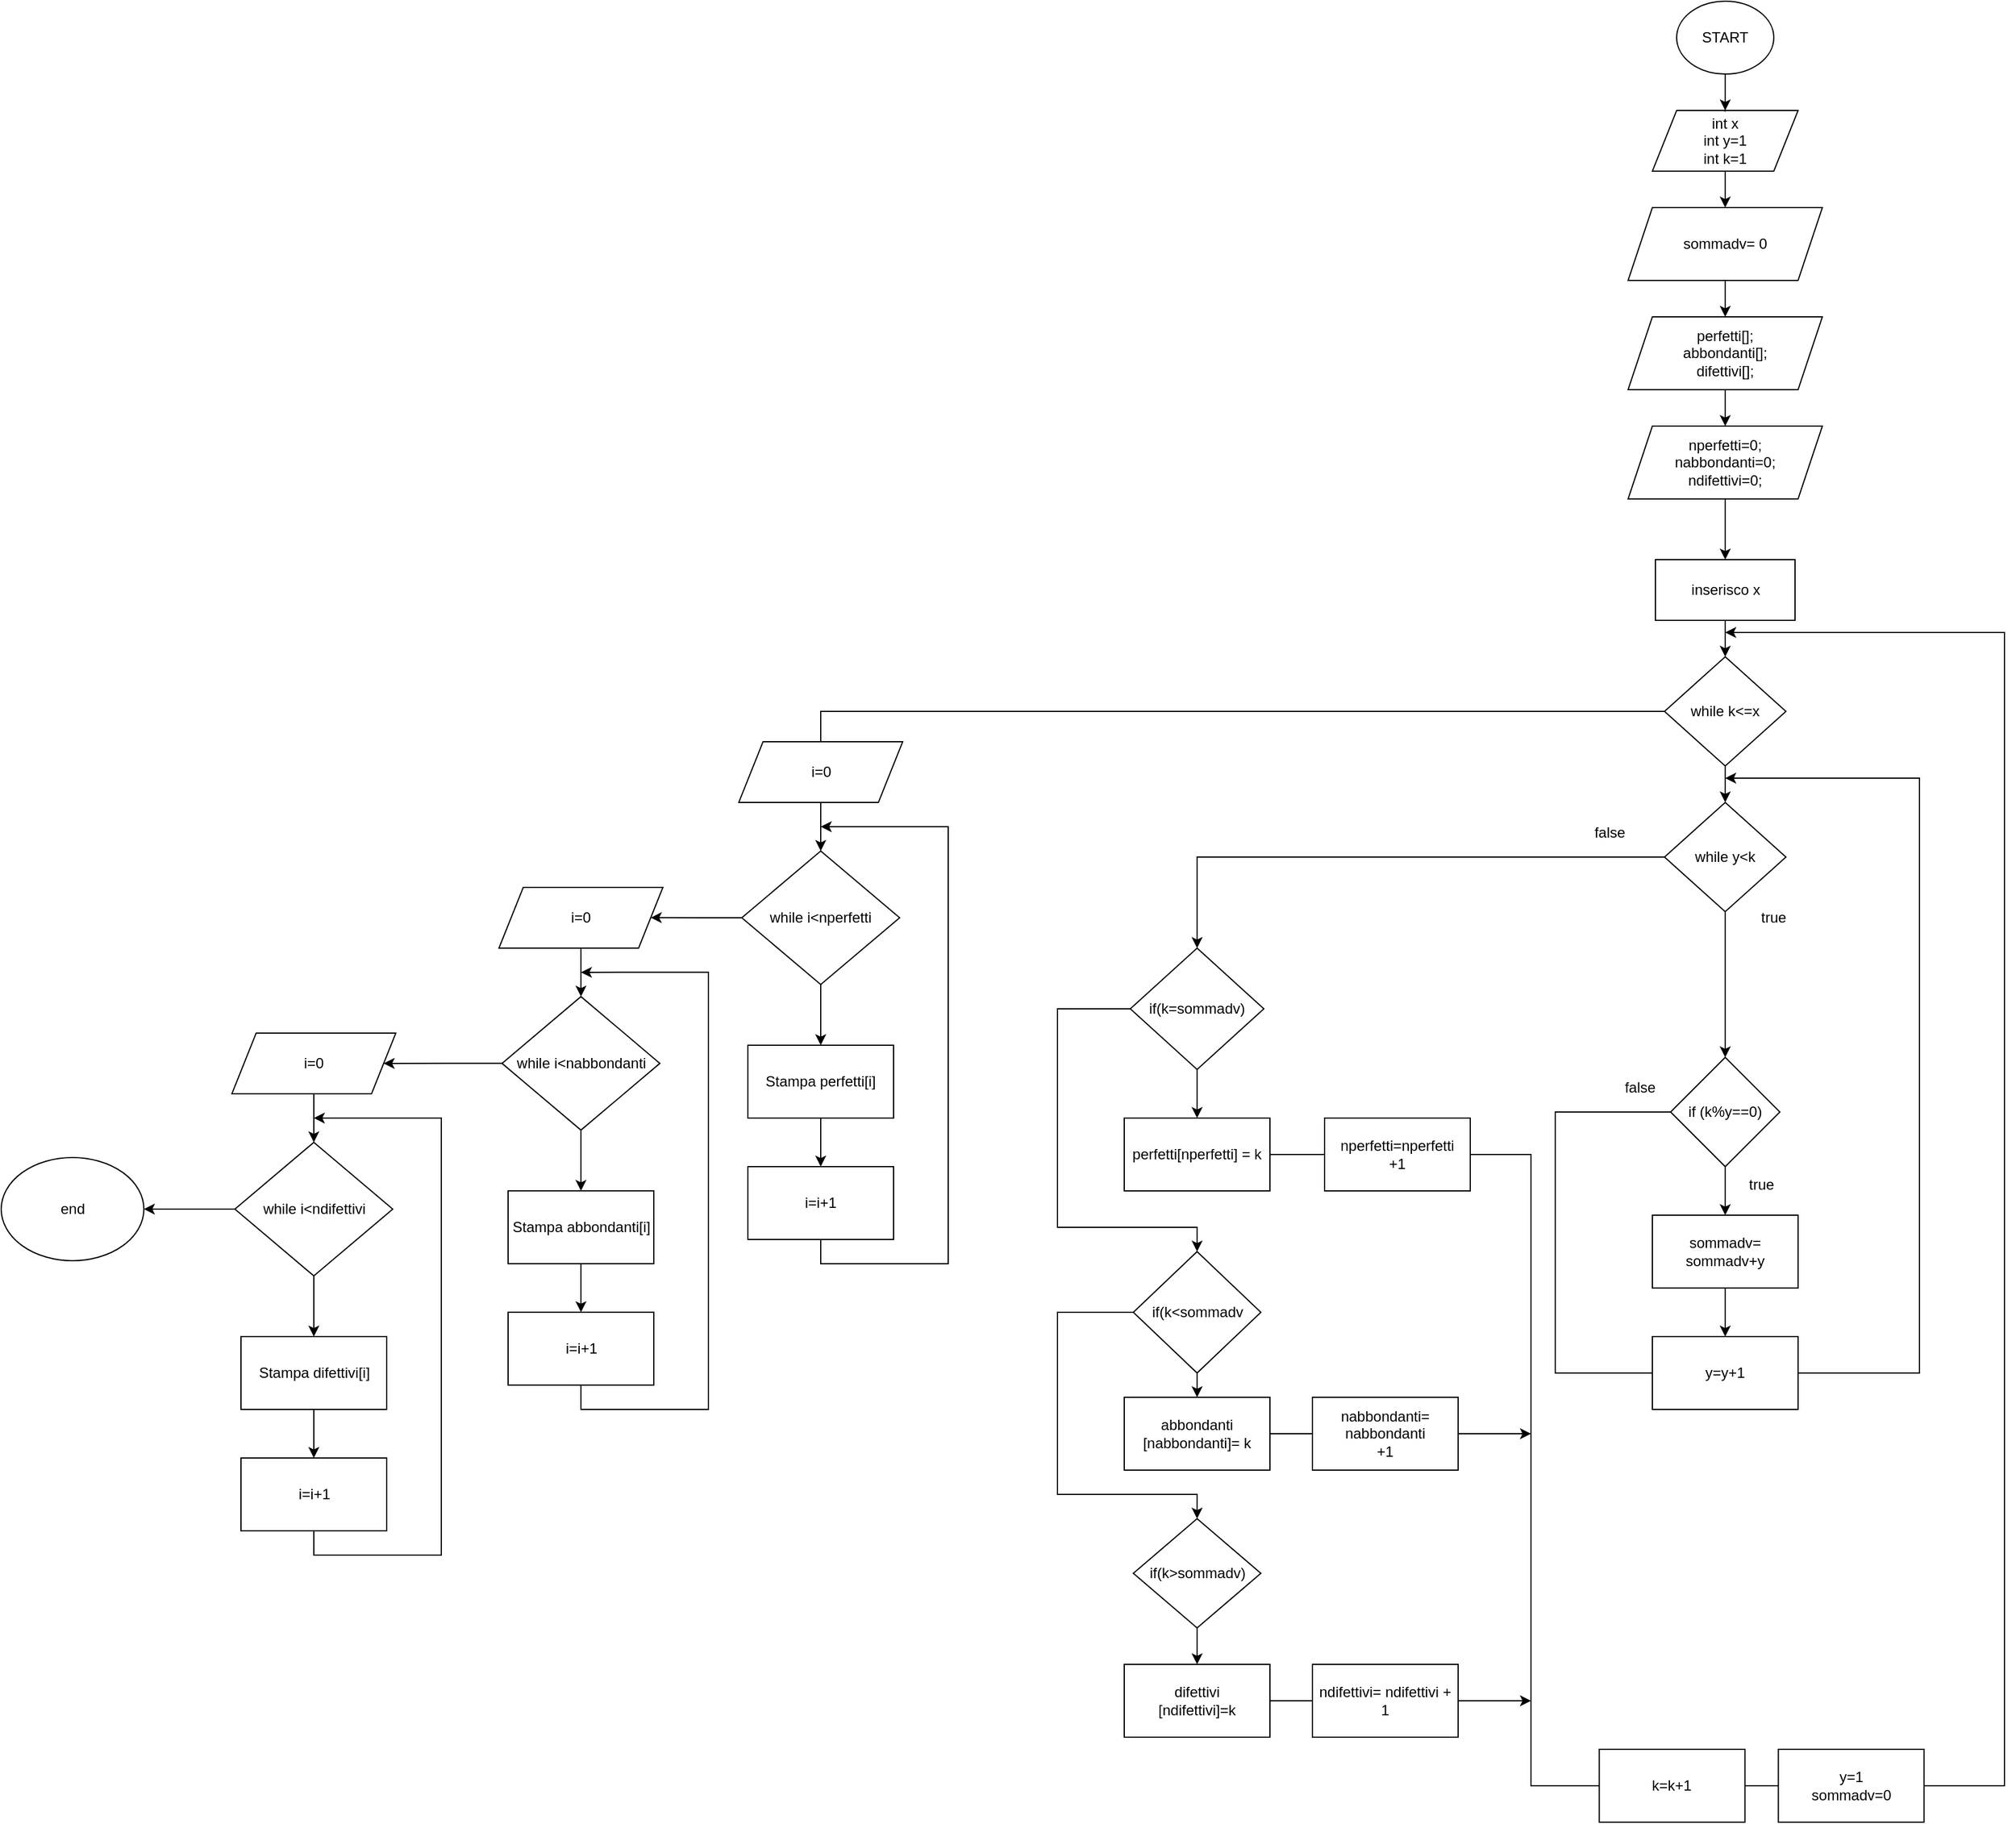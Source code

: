 <mxfile version="16.2.7" type="device"><diagram id="U_-7CD7BnJkBo_WbBloV" name="Page-1"><mxGraphModel dx="3254" dy="1642" grid="1" gridSize="10" guides="1" tooltips="1" connect="1" arrows="1" fold="1" page="1" pageScale="1" pageWidth="850" pageHeight="1100" math="0" shadow="0"><root><mxCell id="0"/><mxCell id="1" parent="0"/><mxCell id="BijkghtM-50QsAJ_jG-o-3" value="" style="edgeStyle=orthogonalEdgeStyle;rounded=0;orthogonalLoop=1;jettySize=auto;html=1;" edge="1" parent="1" source="BijkghtM-50QsAJ_jG-o-1" target="BijkghtM-50QsAJ_jG-o-2"><mxGeometry relative="1" as="geometry"/></mxCell><mxCell id="BijkghtM-50QsAJ_jG-o-1" value="&lt;div&gt;START&lt;/div&gt;" style="ellipse;whiteSpace=wrap;html=1;" vertex="1" parent="1"><mxGeometry x="510" y="-660" width="80" height="60" as="geometry"/></mxCell><mxCell id="BijkghtM-50QsAJ_jG-o-10" value="" style="edgeStyle=orthogonalEdgeStyle;rounded=0;orthogonalLoop=1;jettySize=auto;html=1;" edge="1" parent="1" source="BijkghtM-50QsAJ_jG-o-2" target="BijkghtM-50QsAJ_jG-o-9"><mxGeometry relative="1" as="geometry"/></mxCell><mxCell id="BijkghtM-50QsAJ_jG-o-2" value="&lt;div&gt;i&lt;br&gt;int x&lt;br&gt;int y=1&lt;/div&gt;&lt;div&gt;int k=1&lt;br&gt;&lt;/div&gt;&lt;div&gt;&lt;br&gt;&lt;/div&gt;" style="shape=parallelogram;perimeter=parallelogramPerimeter;whiteSpace=wrap;html=1;fixedSize=1;" vertex="1" parent="1"><mxGeometry x="490" y="-570" width="120" height="50" as="geometry"/></mxCell><mxCell id="BijkghtM-50QsAJ_jG-o-39" value="" style="edgeStyle=orthogonalEdgeStyle;rounded=0;orthogonalLoop=1;jettySize=auto;html=1;entryX=0.5;entryY=0;entryDx=0;entryDy=0;" edge="1" parent="1" source="BijkghtM-50QsAJ_jG-o-6" target="BijkghtM-50QsAJ_jG-o-21"><mxGeometry relative="1" as="geometry"><mxPoint x="550" y="120" as="targetPoint"/></mxGeometry></mxCell><mxCell id="BijkghtM-50QsAJ_jG-o-46" value="" style="edgeStyle=orthogonalEdgeStyle;rounded=0;orthogonalLoop=1;jettySize=auto;html=1;" edge="1" parent="1" source="BijkghtM-50QsAJ_jG-o-6" target="BijkghtM-50QsAJ_jG-o-45"><mxGeometry relative="1" as="geometry"/></mxCell><mxCell id="BijkghtM-50QsAJ_jG-o-6" value="while y&amp;lt;k " style="rhombus;whiteSpace=wrap;html=1;" vertex="1" parent="1"><mxGeometry x="500" width="100" height="90" as="geometry"/></mxCell><mxCell id="BijkghtM-50QsAJ_jG-o-69" value="" style="edgeStyle=orthogonalEdgeStyle;rounded=0;orthogonalLoop=1;jettySize=auto;html=1;" edge="1" parent="1" source="BijkghtM-50QsAJ_jG-o-9" target="BijkghtM-50QsAJ_jG-o-68"><mxGeometry relative="1" as="geometry"/></mxCell><mxCell id="BijkghtM-50QsAJ_jG-o-9" value="&lt;div&gt;sommadv= 0&lt;br&gt;&lt;/div&gt;" style="shape=parallelogram;perimeter=parallelogramPerimeter;whiteSpace=wrap;html=1;fixedSize=1;" vertex="1" parent="1"><mxGeometry x="470" y="-490" width="160" height="60" as="geometry"/></mxCell><mxCell id="BijkghtM-50QsAJ_jG-o-62" value="" style="edgeStyle=orthogonalEdgeStyle;rounded=0;orthogonalLoop=1;jettySize=auto;html=1;" edge="1" parent="1" source="BijkghtM-50QsAJ_jG-o-12" target="BijkghtM-50QsAJ_jG-o-61"><mxGeometry relative="1" as="geometry"/></mxCell><mxCell id="BijkghtM-50QsAJ_jG-o-12" value="&lt;div&gt;&lt;br&gt;&lt;/div&gt;&lt;div&gt;inserisco x&lt;/div&gt;&lt;div&gt;&lt;br&gt;&lt;/div&gt;" style="whiteSpace=wrap;html=1;" vertex="1" parent="1"><mxGeometry x="492.5" y="-200" width="115" height="50" as="geometry"/></mxCell><mxCell id="BijkghtM-50QsAJ_jG-o-24" value="" style="edgeStyle=orthogonalEdgeStyle;rounded=0;orthogonalLoop=1;jettySize=auto;html=1;" edge="1" parent="1" source="BijkghtM-50QsAJ_jG-o-21" target="BijkghtM-50QsAJ_jG-o-23"><mxGeometry relative="1" as="geometry"/></mxCell><mxCell id="BijkghtM-50QsAJ_jG-o-32" style="edgeStyle=orthogonalEdgeStyle;rounded=0;orthogonalLoop=1;jettySize=auto;html=1;entryX=0.5;entryY=1;entryDx=0;entryDy=0;" edge="1" parent="1" source="BijkghtM-50QsAJ_jG-o-21" target="BijkghtM-50QsAJ_jG-o-29"><mxGeometry relative="1" as="geometry"><mxPoint x="440" y="480" as="targetPoint"/><Array as="points"><mxPoint x="410" y="255"/><mxPoint x="410" y="470"/><mxPoint x="550" y="470"/></Array></mxGeometry></mxCell><mxCell id="BijkghtM-50QsAJ_jG-o-21" value="if (k%y==0)" style="rhombus;whiteSpace=wrap;html=1;" vertex="1" parent="1"><mxGeometry x="505" y="210" width="90" height="90" as="geometry"/></mxCell><mxCell id="BijkghtM-50QsAJ_jG-o-30" value="" style="edgeStyle=orthogonalEdgeStyle;rounded=0;orthogonalLoop=1;jettySize=auto;html=1;" edge="1" parent="1" source="BijkghtM-50QsAJ_jG-o-23" target="BijkghtM-50QsAJ_jG-o-29"><mxGeometry relative="1" as="geometry"/></mxCell><mxCell id="BijkghtM-50QsAJ_jG-o-23" value="&lt;div&gt;&lt;br&gt;&lt;/div&gt;&lt;div&gt;sommadv=&lt;br&gt;sommadv+y&lt;/div&gt;&lt;div&gt;&lt;br&gt;&lt;/div&gt;" style="whiteSpace=wrap;html=1;" vertex="1" parent="1"><mxGeometry x="490" y="340" width="120" height="60" as="geometry"/></mxCell><mxCell id="BijkghtM-50QsAJ_jG-o-27" value="true" style="text;html=1;strokeColor=none;fillColor=none;align=center;verticalAlign=middle;whiteSpace=wrap;rounded=0;" vertex="1" parent="1"><mxGeometry x="550" y="300" width="60" height="30" as="geometry"/></mxCell><mxCell id="BijkghtM-50QsAJ_jG-o-28" value="false" style="text;html=1;strokeColor=none;fillColor=none;align=center;verticalAlign=middle;whiteSpace=wrap;rounded=0;" vertex="1" parent="1"><mxGeometry x="450" y="220" width="60" height="30" as="geometry"/></mxCell><mxCell id="BijkghtM-50QsAJ_jG-o-40" style="edgeStyle=orthogonalEdgeStyle;rounded=0;orthogonalLoop=1;jettySize=auto;html=1;" edge="1" parent="1" source="BijkghtM-50QsAJ_jG-o-29"><mxGeometry relative="1" as="geometry"><mxPoint x="550" y="-20" as="targetPoint"/><Array as="points"><mxPoint x="710" y="470"/><mxPoint x="710" y="-20"/></Array></mxGeometry></mxCell><mxCell id="BijkghtM-50QsAJ_jG-o-29" value="&lt;div&gt;y=y+1&lt;/div&gt;" style="whiteSpace=wrap;html=1;" vertex="1" parent="1"><mxGeometry x="490" y="440" width="120" height="60" as="geometry"/></mxCell><mxCell id="BijkghtM-50QsAJ_jG-o-43" value="true" style="text;html=1;strokeColor=none;fillColor=none;align=center;verticalAlign=middle;whiteSpace=wrap;rounded=0;" vertex="1" parent="1"><mxGeometry x="560" y="80" width="60" height="30" as="geometry"/></mxCell><mxCell id="BijkghtM-50QsAJ_jG-o-44" value="false" style="text;html=1;strokeColor=none;fillColor=none;align=center;verticalAlign=middle;whiteSpace=wrap;rounded=0;" vertex="1" parent="1"><mxGeometry x="425" y="10" width="60" height="30" as="geometry"/></mxCell><mxCell id="BijkghtM-50QsAJ_jG-o-48" value="" style="edgeStyle=orthogonalEdgeStyle;rounded=0;orthogonalLoop=1;jettySize=auto;html=1;" edge="1" parent="1" source="BijkghtM-50QsAJ_jG-o-45" target="BijkghtM-50QsAJ_jG-o-47"><mxGeometry relative="1" as="geometry"/></mxCell><mxCell id="BijkghtM-50QsAJ_jG-o-50" value="" style="edgeStyle=orthogonalEdgeStyle;rounded=0;orthogonalLoop=1;jettySize=auto;html=1;" edge="1" parent="1" source="BijkghtM-50QsAJ_jG-o-45" target="BijkghtM-50QsAJ_jG-o-49"><mxGeometry relative="1" as="geometry"><Array as="points"><mxPoint y="170"/><mxPoint y="350"/><mxPoint x="115" y="350"/></Array></mxGeometry></mxCell><mxCell id="BijkghtM-50QsAJ_jG-o-45" value="if(k=sommadv)" style="rhombus;whiteSpace=wrap;html=1;" vertex="1" parent="1"><mxGeometry x="60" y="120" width="110" height="100" as="geometry"/></mxCell><mxCell id="BijkghtM-50QsAJ_jG-o-58" value="" style="edgeStyle=orthogonalEdgeStyle;rounded=0;orthogonalLoop=1;jettySize=auto;html=1;startArrow=none;exitX=1;exitY=0.5;exitDx=0;exitDy=0;" edge="1" parent="1" source="BijkghtM-50QsAJ_jG-o-75"><mxGeometry relative="1" as="geometry"><mxPoint x="390" y="280" as="sourcePoint"/><mxPoint x="550" y="-140" as="targetPoint"/><Array as="points"><mxPoint x="390" y="290"/><mxPoint x="390" y="810"/><mxPoint x="780" y="810"/><mxPoint x="780" y="-140"/></Array></mxGeometry></mxCell><mxCell id="BijkghtM-50QsAJ_jG-o-47" value="perfetti[nperfetti] = k" style="whiteSpace=wrap;html=1;" vertex="1" parent="1"><mxGeometry x="55" y="260" width="120" height="60" as="geometry"/></mxCell><mxCell id="BijkghtM-50QsAJ_jG-o-52" value="" style="edgeStyle=orthogonalEdgeStyle;rounded=0;orthogonalLoop=1;jettySize=auto;html=1;" edge="1" parent="1" source="BijkghtM-50QsAJ_jG-o-49" target="BijkghtM-50QsAJ_jG-o-51"><mxGeometry relative="1" as="geometry"><Array as="points"><mxPoint y="420"/><mxPoint y="570"/><mxPoint x="115" y="570"/></Array></mxGeometry></mxCell><mxCell id="BijkghtM-50QsAJ_jG-o-54" value="" style="edgeStyle=orthogonalEdgeStyle;rounded=0;orthogonalLoop=1;jettySize=auto;html=1;" edge="1" parent="1" source="BijkghtM-50QsAJ_jG-o-49" target="BijkghtM-50QsAJ_jG-o-53"><mxGeometry relative="1" as="geometry"/></mxCell><mxCell id="BijkghtM-50QsAJ_jG-o-49" value="if(k&amp;lt;sommadv" style="rhombus;whiteSpace=wrap;html=1;" vertex="1" parent="1"><mxGeometry x="62.5" y="370" width="105" height="100" as="geometry"/></mxCell><mxCell id="BijkghtM-50QsAJ_jG-o-56" value="" style="edgeStyle=orthogonalEdgeStyle;rounded=0;orthogonalLoop=1;jettySize=auto;html=1;" edge="1" parent="1" source="BijkghtM-50QsAJ_jG-o-51" target="BijkghtM-50QsAJ_jG-o-55"><mxGeometry relative="1" as="geometry"/></mxCell><mxCell id="BijkghtM-50QsAJ_jG-o-51" value="if(k&amp;gt;sommadv)" style="rhombus;whiteSpace=wrap;html=1;" vertex="1" parent="1"><mxGeometry x="62.5" y="590" width="105" height="90" as="geometry"/></mxCell><mxCell id="BijkghtM-50QsAJ_jG-o-59" style="edgeStyle=orthogonalEdgeStyle;rounded=0;orthogonalLoop=1;jettySize=auto;html=1;" edge="1" parent="1" source="BijkghtM-50QsAJ_jG-o-53"><mxGeometry relative="1" as="geometry"><mxPoint x="390" y="520" as="targetPoint"/></mxGeometry></mxCell><mxCell id="BijkghtM-50QsAJ_jG-o-53" value="abbondanti&lt;br&gt;[nabbondanti]= k" style="whiteSpace=wrap;html=1;" vertex="1" parent="1"><mxGeometry x="55" y="490" width="120" height="60" as="geometry"/></mxCell><mxCell id="BijkghtM-50QsAJ_jG-o-60" style="edgeStyle=orthogonalEdgeStyle;rounded=0;orthogonalLoop=1;jettySize=auto;html=1;" edge="1" parent="1" source="BijkghtM-50QsAJ_jG-o-55"><mxGeometry relative="1" as="geometry"><mxPoint x="390" y="740" as="targetPoint"/></mxGeometry></mxCell><mxCell id="BijkghtM-50QsAJ_jG-o-55" value="difettivi&lt;br&gt;[ndifettivi]=k" style="whiteSpace=wrap;html=1;" vertex="1" parent="1"><mxGeometry x="55" y="710" width="120" height="60" as="geometry"/></mxCell><mxCell id="BijkghtM-50QsAJ_jG-o-63" value="" style="edgeStyle=orthogonalEdgeStyle;rounded=0;orthogonalLoop=1;jettySize=auto;html=1;" edge="1" parent="1" source="BijkghtM-50QsAJ_jG-o-61" target="BijkghtM-50QsAJ_jG-o-6"><mxGeometry relative="1" as="geometry"/></mxCell><mxCell id="BijkghtM-50QsAJ_jG-o-80" value="" style="edgeStyle=orthogonalEdgeStyle;rounded=0;orthogonalLoop=1;jettySize=auto;html=1;entryX=0.5;entryY=0;entryDx=0;entryDy=0;startArrow=none;" edge="1" parent="1" source="BijkghtM-50QsAJ_jG-o-82" target="BijkghtM-50QsAJ_jG-o-81"><mxGeometry relative="1" as="geometry"><mxPoint x="-200" y="-75" as="targetPoint"/></mxGeometry></mxCell><mxCell id="BijkghtM-50QsAJ_jG-o-61" value="while k&amp;lt;=x" style="rhombus;whiteSpace=wrap;html=1;" vertex="1" parent="1"><mxGeometry x="500" y="-120" width="100" height="90" as="geometry"/></mxCell><mxCell id="BijkghtM-50QsAJ_jG-o-64" value="k=k+1" style="whiteSpace=wrap;html=1;" vertex="1" parent="1"><mxGeometry x="446.25" y="780" width="120" height="60" as="geometry"/></mxCell><mxCell id="BijkghtM-50QsAJ_jG-o-71" value="" style="edgeStyle=orthogonalEdgeStyle;rounded=0;orthogonalLoop=1;jettySize=auto;html=1;" edge="1" parent="1" source="BijkghtM-50QsAJ_jG-o-68" target="BijkghtM-50QsAJ_jG-o-70"><mxGeometry relative="1" as="geometry"/></mxCell><mxCell id="BijkghtM-50QsAJ_jG-o-68" value="&lt;div&gt;&lt;br&gt;&lt;/div&gt;&lt;div&gt;perfetti[];&lt;/div&gt;&lt;div&gt;abbondanti[];&lt;/div&gt;&lt;div&gt;difettivi[];&lt;/div&gt;&lt;div&gt;&lt;br&gt;&lt;/div&gt;" style="shape=parallelogram;perimeter=parallelogramPerimeter;whiteSpace=wrap;html=1;fixedSize=1;" vertex="1" parent="1"><mxGeometry x="470" y="-400" width="160" height="60" as="geometry"/></mxCell><mxCell id="BijkghtM-50QsAJ_jG-o-74" value="" style="edgeStyle=orthogonalEdgeStyle;rounded=0;orthogonalLoop=1;jettySize=auto;html=1;" edge="1" parent="1" source="BijkghtM-50QsAJ_jG-o-70" target="BijkghtM-50QsAJ_jG-o-12"><mxGeometry relative="1" as="geometry"/></mxCell><mxCell id="BijkghtM-50QsAJ_jG-o-70" value="&lt;div&gt;&lt;br&gt;&lt;/div&gt;&lt;div&gt;nperfetti=0;&lt;/div&gt;&lt;div&gt;nabbondanti=0;&lt;/div&gt;&lt;div&gt;ndifettivi=0;&lt;br&gt;&lt;/div&gt;&lt;div&gt;&lt;br&gt;&lt;/div&gt;" style="shape=parallelogram;perimeter=parallelogramPerimeter;whiteSpace=wrap;html=1;fixedSize=1;" vertex="1" parent="1"><mxGeometry x="470" y="-310" width="160" height="60" as="geometry"/></mxCell><mxCell id="BijkghtM-50QsAJ_jG-o-75" value="&lt;div&gt;nperfetti=nperfetti&lt;/div&gt;&lt;div&gt;+1&lt;br&gt;&lt;/div&gt;" style="whiteSpace=wrap;html=1;" vertex="1" parent="1"><mxGeometry x="220" y="260" width="120" height="60" as="geometry"/></mxCell><mxCell id="BijkghtM-50QsAJ_jG-o-76" value="" style="edgeStyle=orthogonalEdgeStyle;rounded=0;orthogonalLoop=1;jettySize=auto;html=1;endArrow=none;" edge="1" parent="1" source="BijkghtM-50QsAJ_jG-o-47" target="BijkghtM-50QsAJ_jG-o-75"><mxGeometry relative="1" as="geometry"><mxPoint x="175.0" y="290" as="sourcePoint"/><mxPoint x="550.0" y="-140" as="targetPoint"/><Array as="points"/></mxGeometry></mxCell><mxCell id="BijkghtM-50QsAJ_jG-o-77" value="&lt;div&gt;nabbondanti=&lt;br&gt;nabbondanti&lt;/div&gt;&lt;div&gt;+1&lt;br&gt;&lt;/div&gt;" style="whiteSpace=wrap;html=1;" vertex="1" parent="1"><mxGeometry x="210" y="490" width="120" height="60" as="geometry"/></mxCell><mxCell id="BijkghtM-50QsAJ_jG-o-78" value="ndifettivi= ndifettivi + 1" style="whiteSpace=wrap;html=1;" vertex="1" parent="1"><mxGeometry x="210" y="710" width="120" height="60" as="geometry"/></mxCell><mxCell id="BijkghtM-50QsAJ_jG-o-85" value="" style="edgeStyle=orthogonalEdgeStyle;rounded=0;orthogonalLoop=1;jettySize=auto;html=1;" edge="1" parent="1" source="BijkghtM-50QsAJ_jG-o-81" target="BijkghtM-50QsAJ_jG-o-84"><mxGeometry relative="1" as="geometry"/></mxCell><mxCell id="BijkghtM-50QsAJ_jG-o-106" value="" style="edgeStyle=orthogonalEdgeStyle;rounded=0;orthogonalLoop=1;jettySize=auto;html=1;" edge="1" parent="1" source="BijkghtM-50QsAJ_jG-o-81" target="BijkghtM-50QsAJ_jG-o-93"><mxGeometry relative="1" as="geometry"/></mxCell><mxCell id="BijkghtM-50QsAJ_jG-o-81" value="while i&amp;lt;nperfetti" style="rhombus;whiteSpace=wrap;html=1;" vertex="1" parent="1"><mxGeometry x="-260" y="40" width="130" height="110" as="geometry"/></mxCell><mxCell id="BijkghtM-50QsAJ_jG-o-82" value="i=0" style="shape=parallelogram;perimeter=parallelogramPerimeter;whiteSpace=wrap;html=1;fixedSize=1;" vertex="1" parent="1"><mxGeometry x="-262.5" y="-50" width="135" height="50" as="geometry"/></mxCell><mxCell id="BijkghtM-50QsAJ_jG-o-83" value="" style="edgeStyle=orthogonalEdgeStyle;rounded=0;orthogonalLoop=1;jettySize=auto;html=1;entryX=0.5;entryY=0;entryDx=0;entryDy=0;endArrow=none;" edge="1" parent="1" source="BijkghtM-50QsAJ_jG-o-61" target="BijkghtM-50QsAJ_jG-o-82"><mxGeometry relative="1" as="geometry"><mxPoint x="500.065" y="-74.941" as="sourcePoint"/><mxPoint x="-195.0" y="40" as="targetPoint"/></mxGeometry></mxCell><mxCell id="BijkghtM-50QsAJ_jG-o-87" value="" style="edgeStyle=orthogonalEdgeStyle;rounded=0;orthogonalLoop=1;jettySize=auto;html=1;" edge="1" parent="1" source="BijkghtM-50QsAJ_jG-o-84" target="BijkghtM-50QsAJ_jG-o-86"><mxGeometry relative="1" as="geometry"/></mxCell><mxCell id="BijkghtM-50QsAJ_jG-o-84" value="Stampa perfetti[i]" style="whiteSpace=wrap;html=1;" vertex="1" parent="1"><mxGeometry x="-255" y="200" width="120" height="60" as="geometry"/></mxCell><mxCell id="BijkghtM-50QsAJ_jG-o-88" style="edgeStyle=orthogonalEdgeStyle;rounded=0;orthogonalLoop=1;jettySize=auto;html=1;exitX=0.5;exitY=1;exitDx=0;exitDy=0;" edge="1" parent="1" source="BijkghtM-50QsAJ_jG-o-86"><mxGeometry relative="1" as="geometry"><mxPoint x="-195.0" y="20" as="targetPoint"/><Array as="points"><mxPoint x="-195" y="380"/><mxPoint x="-90" y="380"/><mxPoint x="-90" y="20"/></Array></mxGeometry></mxCell><mxCell id="BijkghtM-50QsAJ_jG-o-86" value="i=i+1" style="whiteSpace=wrap;html=1;" vertex="1" parent="1"><mxGeometry x="-255" y="300" width="120" height="60" as="geometry"/></mxCell><mxCell id="BijkghtM-50QsAJ_jG-o-90" value="" style="edgeStyle=orthogonalEdgeStyle;rounded=0;orthogonalLoop=1;jettySize=auto;html=1;entryX=0.5;entryY=0;entryDx=0;entryDy=0;startArrow=none;" edge="1" parent="1" source="BijkghtM-50QsAJ_jG-o-93" target="BijkghtM-50QsAJ_jG-o-92"><mxGeometry relative="1" as="geometry"><mxPoint x="-397.5" y="44.94" as="targetPoint"/></mxGeometry></mxCell><mxCell id="BijkghtM-50QsAJ_jG-o-91" value="" style="edgeStyle=orthogonalEdgeStyle;rounded=0;orthogonalLoop=1;jettySize=auto;html=1;" edge="1" parent="1" source="BijkghtM-50QsAJ_jG-o-92" target="BijkghtM-50QsAJ_jG-o-95"><mxGeometry relative="1" as="geometry"/></mxCell><mxCell id="BijkghtM-50QsAJ_jG-o-107" value="" style="edgeStyle=orthogonalEdgeStyle;rounded=0;orthogonalLoop=1;jettySize=auto;html=1;" edge="1" parent="1" source="BijkghtM-50QsAJ_jG-o-92" target="BijkghtM-50QsAJ_jG-o-101"><mxGeometry relative="1" as="geometry"/></mxCell><mxCell id="BijkghtM-50QsAJ_jG-o-92" value="while i&amp;lt;nabbondanti" style="rhombus;whiteSpace=wrap;html=1;" vertex="1" parent="1"><mxGeometry x="-457.5" y="159.94" width="130" height="110" as="geometry"/></mxCell><mxCell id="BijkghtM-50QsAJ_jG-o-93" value="i=0" style="shape=parallelogram;perimeter=parallelogramPerimeter;whiteSpace=wrap;html=1;fixedSize=1;" vertex="1" parent="1"><mxGeometry x="-460" y="69.94" width="135" height="50" as="geometry"/></mxCell><mxCell id="BijkghtM-50QsAJ_jG-o-94" value="" style="edgeStyle=orthogonalEdgeStyle;rounded=0;orthogonalLoop=1;jettySize=auto;html=1;" edge="1" parent="1" source="BijkghtM-50QsAJ_jG-o-95" target="BijkghtM-50QsAJ_jG-o-97"><mxGeometry relative="1" as="geometry"/></mxCell><mxCell id="BijkghtM-50QsAJ_jG-o-95" value="Stampa abbondanti[i]" style="whiteSpace=wrap;html=1;" vertex="1" parent="1"><mxGeometry x="-452.5" y="319.94" width="120" height="60" as="geometry"/></mxCell><mxCell id="BijkghtM-50QsAJ_jG-o-96" style="edgeStyle=orthogonalEdgeStyle;rounded=0;orthogonalLoop=1;jettySize=auto;html=1;exitX=0.5;exitY=1;exitDx=0;exitDy=0;" edge="1" parent="1" source="BijkghtM-50QsAJ_jG-o-97"><mxGeometry relative="1" as="geometry"><mxPoint x="-392.5" y="139.94" as="targetPoint"/><Array as="points"><mxPoint x="-392.5" y="499.94"/><mxPoint x="-287.5" y="499.94"/><mxPoint x="-287.5" y="139.94"/></Array></mxGeometry></mxCell><mxCell id="BijkghtM-50QsAJ_jG-o-97" value="i=i+1" style="whiteSpace=wrap;html=1;" vertex="1" parent="1"><mxGeometry x="-452.5" y="419.94" width="120" height="60" as="geometry"/></mxCell><mxCell id="BijkghtM-50QsAJ_jG-o-98" value="" style="edgeStyle=orthogonalEdgeStyle;rounded=0;orthogonalLoop=1;jettySize=auto;html=1;entryX=0.5;entryY=0;entryDx=0;entryDy=0;startArrow=none;" edge="1" parent="1" source="BijkghtM-50QsAJ_jG-o-101" target="BijkghtM-50QsAJ_jG-o-100"><mxGeometry relative="1" as="geometry"><mxPoint x="-617.5" y="165" as="targetPoint"/></mxGeometry></mxCell><mxCell id="BijkghtM-50QsAJ_jG-o-99" value="" style="edgeStyle=orthogonalEdgeStyle;rounded=0;orthogonalLoop=1;jettySize=auto;html=1;" edge="1" parent="1" source="BijkghtM-50QsAJ_jG-o-100" target="BijkghtM-50QsAJ_jG-o-103"><mxGeometry relative="1" as="geometry"/></mxCell><mxCell id="BijkghtM-50QsAJ_jG-o-109" value="" style="edgeStyle=orthogonalEdgeStyle;rounded=0;orthogonalLoop=1;jettySize=auto;html=1;" edge="1" parent="1" source="BijkghtM-50QsAJ_jG-o-100" target="BijkghtM-50QsAJ_jG-o-108"><mxGeometry relative="1" as="geometry"/></mxCell><mxCell id="BijkghtM-50QsAJ_jG-o-100" value="while i&amp;lt;ndifettivi" style="rhombus;whiteSpace=wrap;html=1;" vertex="1" parent="1"><mxGeometry x="-677.5" y="280" width="130" height="110" as="geometry"/></mxCell><mxCell id="BijkghtM-50QsAJ_jG-o-101" value="i=0" style="shape=parallelogram;perimeter=parallelogramPerimeter;whiteSpace=wrap;html=1;fixedSize=1;" vertex="1" parent="1"><mxGeometry x="-680" y="190" width="135" height="50" as="geometry"/></mxCell><mxCell id="BijkghtM-50QsAJ_jG-o-102" value="" style="edgeStyle=orthogonalEdgeStyle;rounded=0;orthogonalLoop=1;jettySize=auto;html=1;" edge="1" parent="1" source="BijkghtM-50QsAJ_jG-o-103" target="BijkghtM-50QsAJ_jG-o-105"><mxGeometry relative="1" as="geometry"/></mxCell><mxCell id="BijkghtM-50QsAJ_jG-o-103" value="Stampa difettivi[i]" style="whiteSpace=wrap;html=1;" vertex="1" parent="1"><mxGeometry x="-672.5" y="440" width="120" height="60" as="geometry"/></mxCell><mxCell id="BijkghtM-50QsAJ_jG-o-104" style="edgeStyle=orthogonalEdgeStyle;rounded=0;orthogonalLoop=1;jettySize=auto;html=1;exitX=0.5;exitY=1;exitDx=0;exitDy=0;" edge="1" parent="1" source="BijkghtM-50QsAJ_jG-o-105"><mxGeometry relative="1" as="geometry"><mxPoint x="-612.5" y="260" as="targetPoint"/><Array as="points"><mxPoint x="-612.5" y="620"/><mxPoint x="-507.5" y="620"/><mxPoint x="-507.5" y="260"/></Array></mxGeometry></mxCell><mxCell id="BijkghtM-50QsAJ_jG-o-105" value="i=i+1" style="whiteSpace=wrap;html=1;" vertex="1" parent="1"><mxGeometry x="-672.5" y="540" width="120" height="60" as="geometry"/></mxCell><mxCell id="BijkghtM-50QsAJ_jG-o-108" value="end" style="ellipse;whiteSpace=wrap;html=1;" vertex="1" parent="1"><mxGeometry x="-870" y="292.5" width="117.5" height="85" as="geometry"/></mxCell><mxCell id="BijkghtM-50QsAJ_jG-o-110" value="y=1&lt;br&gt;sommadv=0" style="whiteSpace=wrap;html=1;" vertex="1" parent="1"><mxGeometry x="593.75" y="780" width="120" height="60" as="geometry"/></mxCell></root></mxGraphModel></diagram></mxfile>
